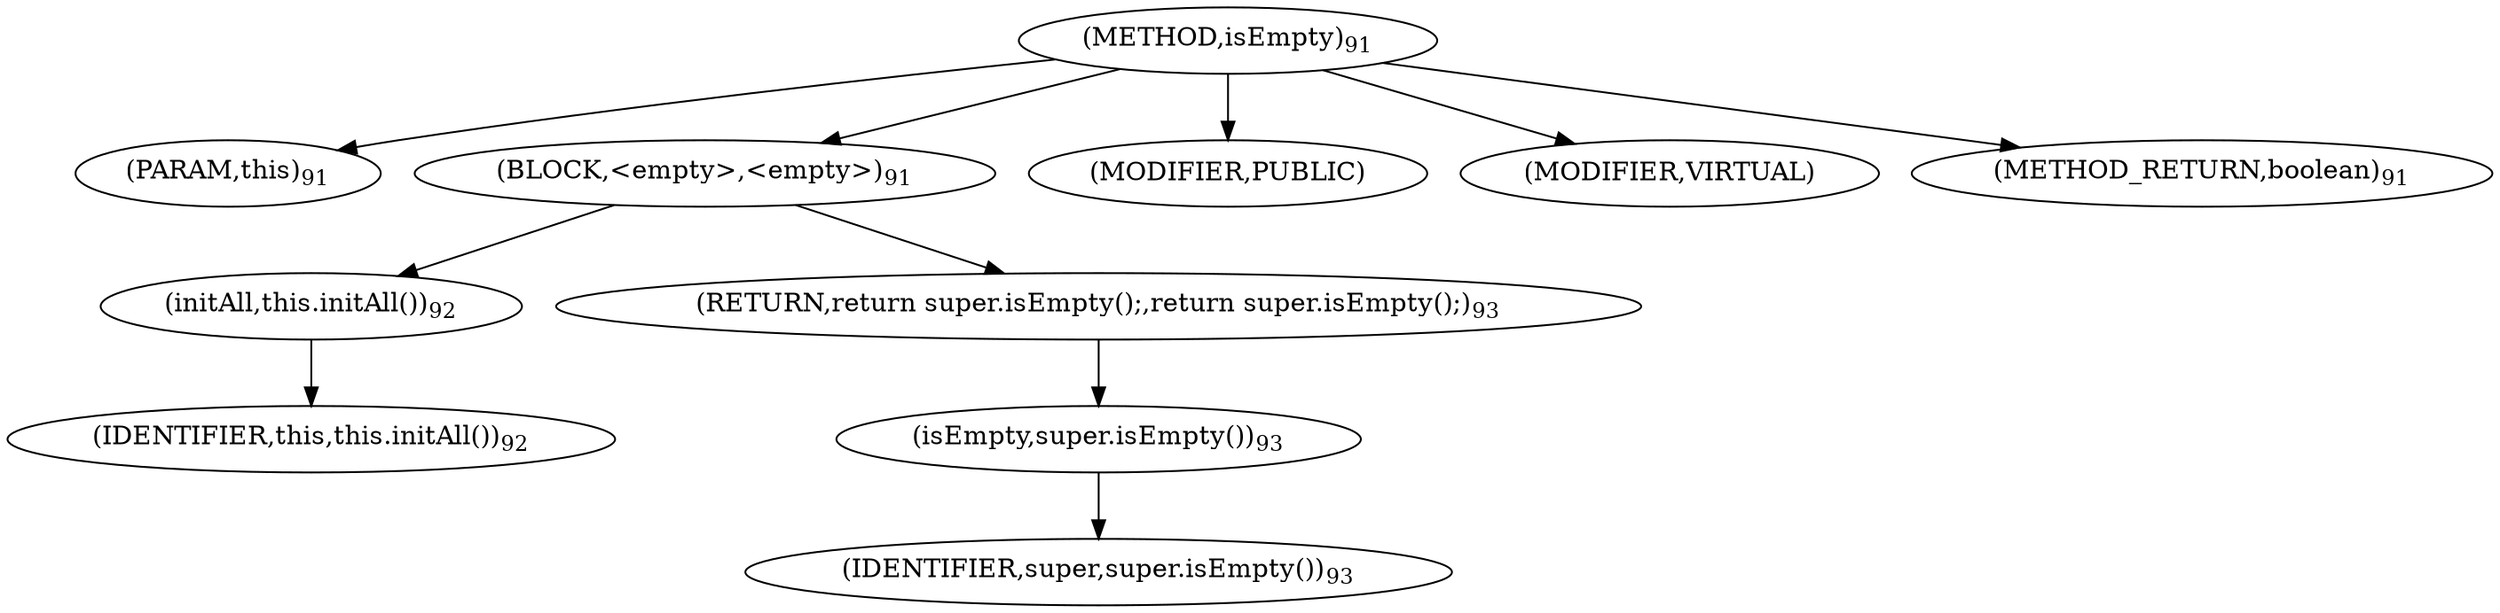 digraph "isEmpty" {  
"98" [label = <(METHOD,isEmpty)<SUB>91</SUB>> ]
"8" [label = <(PARAM,this)<SUB>91</SUB>> ]
"99" [label = <(BLOCK,&lt;empty&gt;,&lt;empty&gt;)<SUB>91</SUB>> ]
"100" [label = <(initAll,this.initAll())<SUB>92</SUB>> ]
"7" [label = <(IDENTIFIER,this,this.initAll())<SUB>92</SUB>> ]
"101" [label = <(RETURN,return super.isEmpty();,return super.isEmpty();)<SUB>93</SUB>> ]
"102" [label = <(isEmpty,super.isEmpty())<SUB>93</SUB>> ]
"103" [label = <(IDENTIFIER,super,super.isEmpty())<SUB>93</SUB>> ]
"104" [label = <(MODIFIER,PUBLIC)> ]
"105" [label = <(MODIFIER,VIRTUAL)> ]
"106" [label = <(METHOD_RETURN,boolean)<SUB>91</SUB>> ]
  "98" -> "8" 
  "98" -> "99" 
  "98" -> "104" 
  "98" -> "105" 
  "98" -> "106" 
  "99" -> "100" 
  "99" -> "101" 
  "100" -> "7" 
  "101" -> "102" 
  "102" -> "103" 
}
